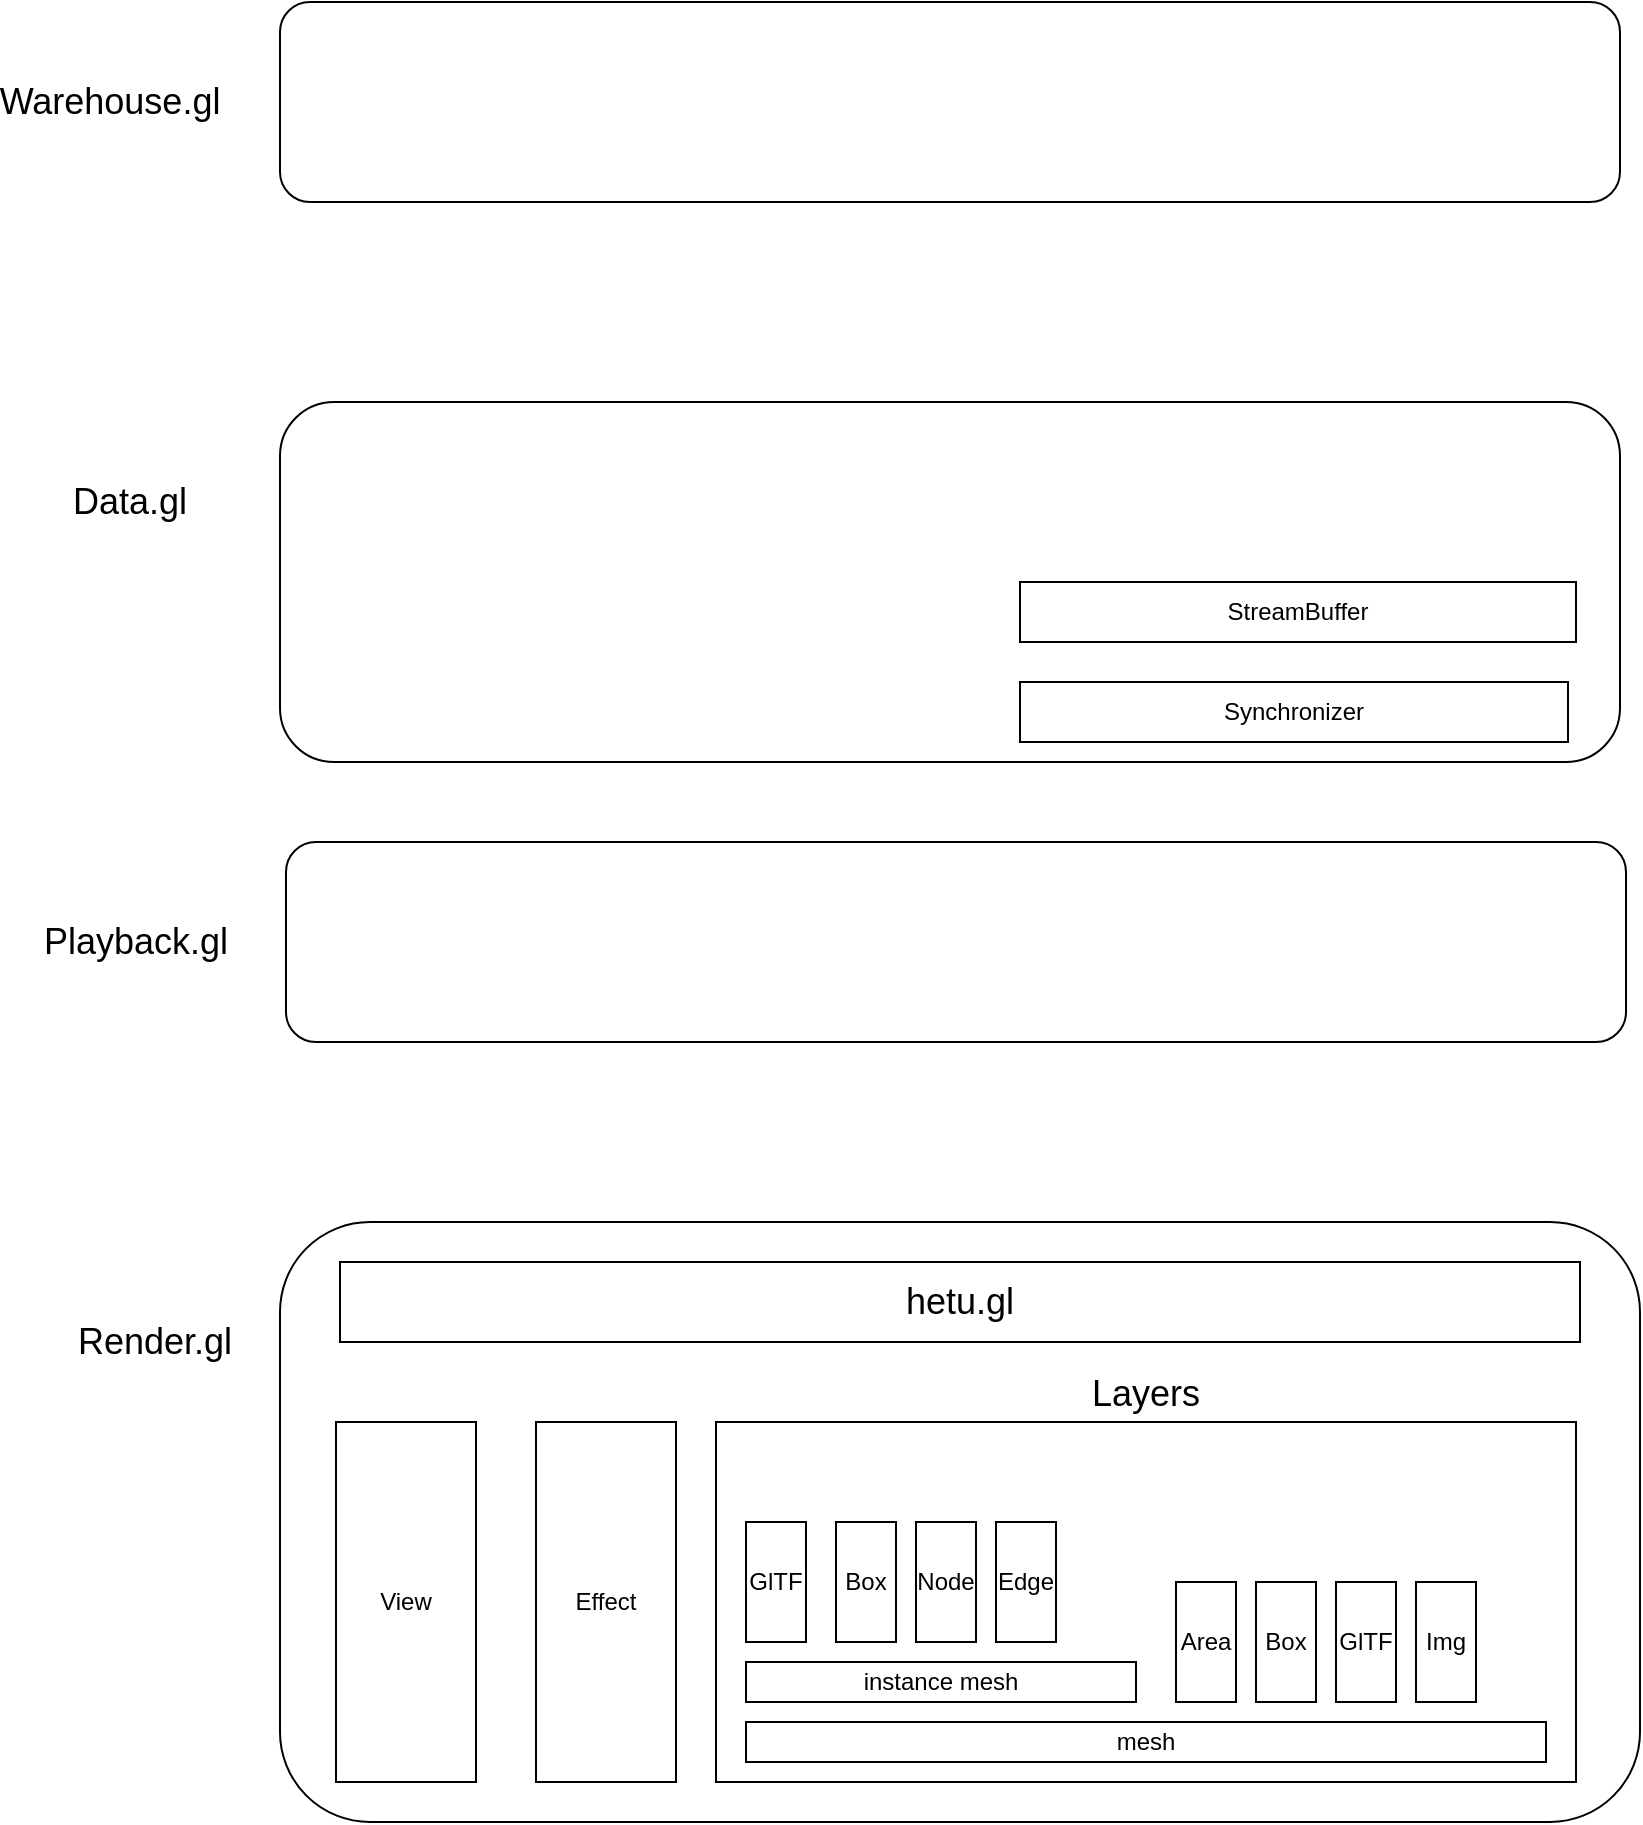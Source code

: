 <mxfile version="12.5.1" type="github">
  <diagram id="kbm905aHLV5Dr9nUJAch" name="Page-1">
    <mxGraphModel dx="2889" dy="1123" grid="1" gridSize="10" guides="1" tooltips="1" connect="1" arrows="1" fold="1" page="1" pageScale="1" pageWidth="827" pageHeight="1169" math="0" shadow="0">
      <root>
        <mxCell id="0"/>
        <mxCell id="1" parent="0"/>
        <mxCell id="Kp7RcIrqSu2gTxTqtwUE-7" value="" style="rounded=1;whiteSpace=wrap;html=1;" vertex="1" parent="1">
          <mxGeometry x="-300" y="760" width="680" height="300" as="geometry"/>
        </mxCell>
        <mxCell id="Kp7RcIrqSu2gTxTqtwUE-8" value="Render.gl" style="text;html=1;strokeColor=none;fillColor=none;align=center;verticalAlign=middle;whiteSpace=wrap;rounded=0;fontSize=18;" vertex="1" parent="1">
          <mxGeometry x="-380" y="810" width="35" height="20" as="geometry"/>
        </mxCell>
        <mxCell id="Kp7RcIrqSu2gTxTqtwUE-9" value="" style="rounded=1;whiteSpace=wrap;html=1;" vertex="1" parent="1">
          <mxGeometry x="-300" y="350" width="670" height="180" as="geometry"/>
        </mxCell>
        <mxCell id="Kp7RcIrqSu2gTxTqtwUE-10" value="Data.gl" style="text;html=1;strokeColor=none;fillColor=none;align=center;verticalAlign=middle;whiteSpace=wrap;rounded=0;fontSize=18;" vertex="1" parent="1">
          <mxGeometry x="-395" y="390" width="40" height="20" as="geometry"/>
        </mxCell>
        <mxCell id="Kp7RcIrqSu2gTxTqtwUE-11" value="" style="rounded=1;whiteSpace=wrap;html=1;" vertex="1" parent="1">
          <mxGeometry x="-300" y="150" width="670" height="100" as="geometry"/>
        </mxCell>
        <mxCell id="Kp7RcIrqSu2gTxTqtwUE-12" value="Warehouse.gl" style="text;html=1;strokeColor=none;fillColor=none;align=center;verticalAlign=middle;whiteSpace=wrap;rounded=0;fontSize=18;" vertex="1" parent="1">
          <mxGeometry x="-405" y="190" width="40" height="20" as="geometry"/>
        </mxCell>
        <mxCell id="Kp7RcIrqSu2gTxTqtwUE-13" value="" style="rounded=1;whiteSpace=wrap;html=1;" vertex="1" parent="1">
          <mxGeometry x="-297" y="570" width="670" height="100" as="geometry"/>
        </mxCell>
        <mxCell id="Kp7RcIrqSu2gTxTqtwUE-14" value="Playback.gl" style="text;html=1;strokeColor=none;fillColor=none;align=center;verticalAlign=middle;whiteSpace=wrap;rounded=0;fontSize=18;" vertex="1" parent="1">
          <mxGeometry x="-392" y="610" width="40" height="20" as="geometry"/>
        </mxCell>
        <mxCell id="Kp7RcIrqSu2gTxTqtwUE-16" value="hetu.gl" style="rounded=0;whiteSpace=wrap;html=1;fontSize=18;" vertex="1" parent="1">
          <mxGeometry x="-270" y="780" width="620" height="40" as="geometry"/>
        </mxCell>
        <mxCell id="Kp7RcIrqSu2gTxTqtwUE-17" value="View" style="rounded=0;whiteSpace=wrap;html=1;fontSize=12;" vertex="1" parent="1">
          <mxGeometry x="-272" y="860" width="70" height="180" as="geometry"/>
        </mxCell>
        <mxCell id="Kp7RcIrqSu2gTxTqtwUE-18" value="Effect" style="rounded=0;whiteSpace=wrap;html=1;fontSize=12;" vertex="1" parent="1">
          <mxGeometry x="-172" y="860" width="70" height="180" as="geometry"/>
        </mxCell>
        <mxCell id="Kp7RcIrqSu2gTxTqtwUE-21" value="Layers" style="rounded=0;whiteSpace=wrap;html=1;fontSize=18;labelPosition=center;verticalLabelPosition=top;align=center;verticalAlign=bottom;" vertex="1" parent="1">
          <mxGeometry x="-82" y="860" width="430" height="180" as="geometry"/>
        </mxCell>
        <mxCell id="Kp7RcIrqSu2gTxTqtwUE-23" value="mesh" style="rounded=0;whiteSpace=wrap;html=1;fontSize=12;" vertex="1" parent="1">
          <mxGeometry x="-67" y="1010" width="400" height="20" as="geometry"/>
        </mxCell>
        <mxCell id="Kp7RcIrqSu2gTxTqtwUE-24" value="instance mesh" style="rounded=0;whiteSpace=wrap;html=1;fontSize=12;" vertex="1" parent="1">
          <mxGeometry x="-67" y="980" width="195" height="20" as="geometry"/>
        </mxCell>
        <mxCell id="Kp7RcIrqSu2gTxTqtwUE-27" value="Box" style="rounded=0;whiteSpace=wrap;html=1;fontSize=12;" vertex="1" parent="1">
          <mxGeometry x="-22" y="910" width="30" height="60" as="geometry"/>
        </mxCell>
        <mxCell id="Kp7RcIrqSu2gTxTqtwUE-28" value="Node" style="rounded=0;whiteSpace=wrap;html=1;fontSize=12;" vertex="1" parent="1">
          <mxGeometry x="18" y="910" width="30" height="60" as="geometry"/>
        </mxCell>
        <mxCell id="Kp7RcIrqSu2gTxTqtwUE-29" value="Edge" style="rounded=0;whiteSpace=wrap;html=1;fontSize=12;" vertex="1" parent="1">
          <mxGeometry x="58" y="910" width="30" height="60" as="geometry"/>
        </mxCell>
        <mxCell id="Kp7RcIrqSu2gTxTqtwUE-30" value="Area" style="rounded=0;whiteSpace=wrap;html=1;fontSize=12;" vertex="1" parent="1">
          <mxGeometry x="148" y="940" width="30" height="60" as="geometry"/>
        </mxCell>
        <mxCell id="Kp7RcIrqSu2gTxTqtwUE-31" value="Box" style="rounded=0;whiteSpace=wrap;html=1;fontSize=12;" vertex="1" parent="1">
          <mxGeometry x="188" y="940" width="30" height="60" as="geometry"/>
        </mxCell>
        <mxCell id="Kp7RcIrqSu2gTxTqtwUE-32" value="GlTF" style="rounded=0;whiteSpace=wrap;html=1;fontSize=12;" vertex="1" parent="1">
          <mxGeometry x="228" y="940" width="30" height="60" as="geometry"/>
        </mxCell>
        <mxCell id="Kp7RcIrqSu2gTxTqtwUE-34" value="Img" style="rounded=0;whiteSpace=wrap;html=1;fontSize=12;" vertex="1" parent="1">
          <mxGeometry x="268" y="940" width="30" height="60" as="geometry"/>
        </mxCell>
        <mxCell id="Kp7RcIrqSu2gTxTqtwUE-37" value="GlTF" style="rounded=0;whiteSpace=wrap;html=1;fontSize=12;" vertex="1" parent="1">
          <mxGeometry x="-67" y="910" width="30" height="60" as="geometry"/>
        </mxCell>
        <mxCell id="Kp7RcIrqSu2gTxTqtwUE-38" value="Synchronizer" style="rounded=0;whiteSpace=wrap;html=1;fillColor=#ffffff;fontSize=12;labelPosition=center;verticalLabelPosition=middle;align=center;verticalAlign=middle;" vertex="1" parent="1">
          <mxGeometry x="70" y="490" width="274" height="30" as="geometry"/>
        </mxCell>
        <mxCell id="Kp7RcIrqSu2gTxTqtwUE-41" value="StreamBuffer" style="rounded=0;whiteSpace=wrap;html=1;fillColor=#ffffff;fontSize=12;" vertex="1" parent="1">
          <mxGeometry x="70" y="440" width="278" height="30" as="geometry"/>
        </mxCell>
      </root>
    </mxGraphModel>
  </diagram>
</mxfile>
